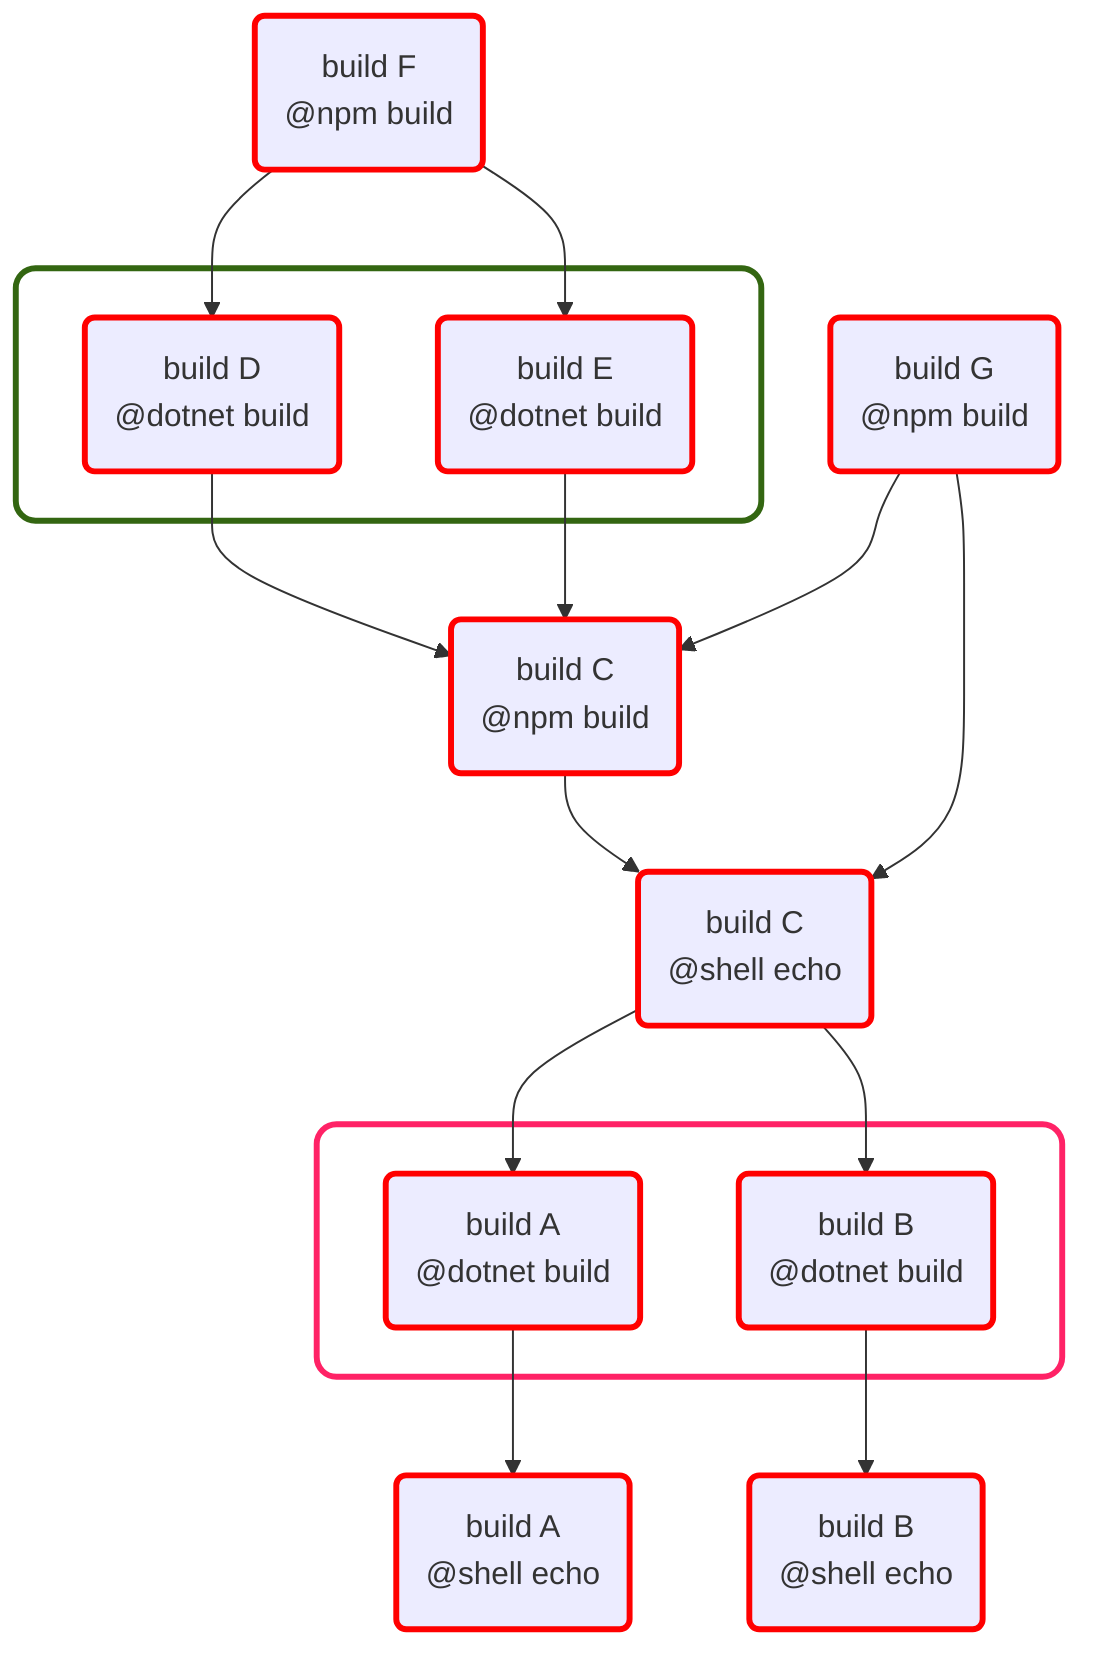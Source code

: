 flowchart TD
classDef forced stroke:red,stroke-width:3px
classDef used stroke:orange,stroke-width:3px
classDef selected stroke:black,stroke-width:3px
A:build-1("build A
@shell echo")
B:build-1("build B
@shell echo")
class A:build-1 forced
class B:build-1 forced
F:build("build F
@npm build")
F:build --> D:build
F:build --> E:build
class F:build forced
C:build-1("build C
@shell echo")
C:build-1 --> A:build
C:build-1 --> B:build
class C:build-1 forced
subgraph B51AB38ACA58C7D630378FF67B76208ED5C486DCA2771FB2D51E39BCFDE3867F[" "]
  D:build("build D
@dotnet build")
  E:build("build E
@dotnet build")
end
classDef cluster-B51AB38ACA58C7D630378FF67B76208ED5C486DCA2771FB2D51E39BCFDE3867F stroke:#361,stroke-width:3px,fill:white,rx:10,ry:10
class B51AB38ACA58C7D630378FF67B76208ED5C486DCA2771FB2D51E39BCFDE3867F cluster-B51AB38ACA58C7D630378FF67B76208ED5C486DCA2771FB2D51E39BCFDE3867F
D:build --> C:build
class D:build forced
E:build --> C:build
class E:build forced
subgraph C5861A14298D8048F077B67965DA45589A468538B1E17E7A4A1A5AAB3A0E4C8D[" "]
  A:build("build A
@dotnet build")
  B:build("build B
@dotnet build")
end
classDef cluster-C5861A14298D8048F077B67965DA45589A468538B1E17E7A4A1A5AAB3A0E4C8D stroke:#F26,stroke-width:3px,fill:white,rx:10,ry:10
class C5861A14298D8048F077B67965DA45589A468538B1E17E7A4A1A5AAB3A0E4C8D cluster-C5861A14298D8048F077B67965DA45589A468538B1E17E7A4A1A5AAB3A0E4C8D
A:build --> A:build-1
class A:build forced
B:build --> B:build-1
class B:build forced
C:build("build C
@npm build")
G:build("build G
@npm build")
C:build --> C:build-1
class C:build forced
G:build --> C:build
G:build --> C:build-1
class G:build forced